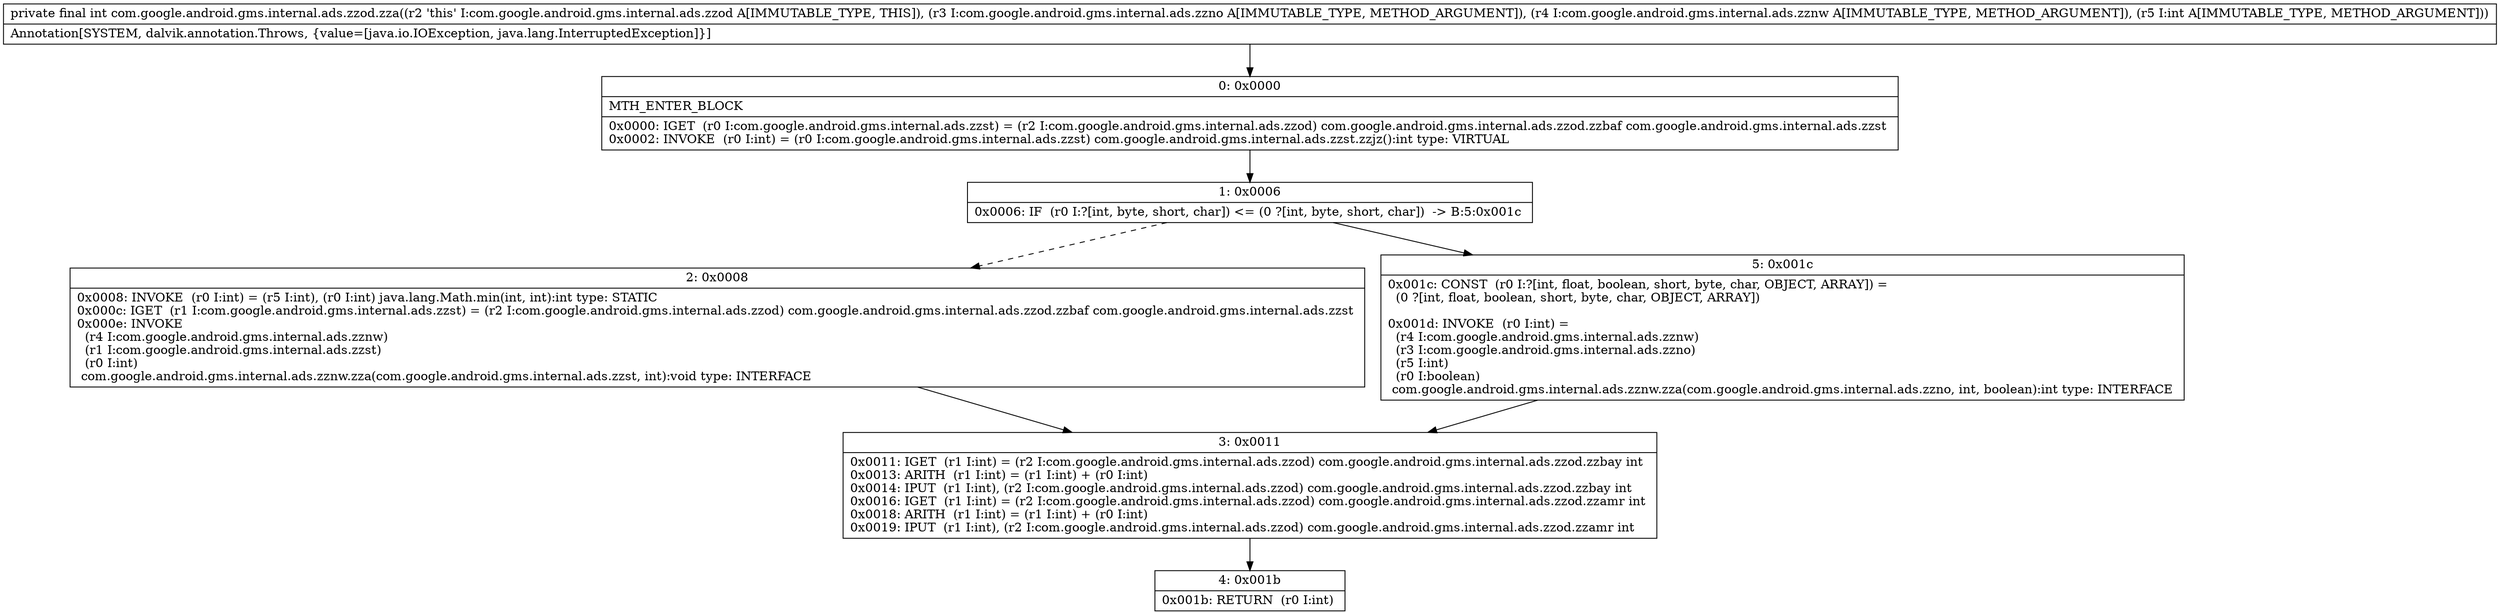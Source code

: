 digraph "CFG forcom.google.android.gms.internal.ads.zzod.zza(Lcom\/google\/android\/gms\/internal\/ads\/zzno;Lcom\/google\/android\/gms\/internal\/ads\/zznw;I)I" {
Node_0 [shape=record,label="{0\:\ 0x0000|MTH_ENTER_BLOCK\l|0x0000: IGET  (r0 I:com.google.android.gms.internal.ads.zzst) = (r2 I:com.google.android.gms.internal.ads.zzod) com.google.android.gms.internal.ads.zzod.zzbaf com.google.android.gms.internal.ads.zzst \l0x0002: INVOKE  (r0 I:int) = (r0 I:com.google.android.gms.internal.ads.zzst) com.google.android.gms.internal.ads.zzst.zzjz():int type: VIRTUAL \l}"];
Node_1 [shape=record,label="{1\:\ 0x0006|0x0006: IF  (r0 I:?[int, byte, short, char]) \<= (0 ?[int, byte, short, char])  \-\> B:5:0x001c \l}"];
Node_2 [shape=record,label="{2\:\ 0x0008|0x0008: INVOKE  (r0 I:int) = (r5 I:int), (r0 I:int) java.lang.Math.min(int, int):int type: STATIC \l0x000c: IGET  (r1 I:com.google.android.gms.internal.ads.zzst) = (r2 I:com.google.android.gms.internal.ads.zzod) com.google.android.gms.internal.ads.zzod.zzbaf com.google.android.gms.internal.ads.zzst \l0x000e: INVOKE  \l  (r4 I:com.google.android.gms.internal.ads.zznw)\l  (r1 I:com.google.android.gms.internal.ads.zzst)\l  (r0 I:int)\l com.google.android.gms.internal.ads.zznw.zza(com.google.android.gms.internal.ads.zzst, int):void type: INTERFACE \l}"];
Node_3 [shape=record,label="{3\:\ 0x0011|0x0011: IGET  (r1 I:int) = (r2 I:com.google.android.gms.internal.ads.zzod) com.google.android.gms.internal.ads.zzod.zzbay int \l0x0013: ARITH  (r1 I:int) = (r1 I:int) + (r0 I:int) \l0x0014: IPUT  (r1 I:int), (r2 I:com.google.android.gms.internal.ads.zzod) com.google.android.gms.internal.ads.zzod.zzbay int \l0x0016: IGET  (r1 I:int) = (r2 I:com.google.android.gms.internal.ads.zzod) com.google.android.gms.internal.ads.zzod.zzamr int \l0x0018: ARITH  (r1 I:int) = (r1 I:int) + (r0 I:int) \l0x0019: IPUT  (r1 I:int), (r2 I:com.google.android.gms.internal.ads.zzod) com.google.android.gms.internal.ads.zzod.zzamr int \l}"];
Node_4 [shape=record,label="{4\:\ 0x001b|0x001b: RETURN  (r0 I:int) \l}"];
Node_5 [shape=record,label="{5\:\ 0x001c|0x001c: CONST  (r0 I:?[int, float, boolean, short, byte, char, OBJECT, ARRAY]) = \l  (0 ?[int, float, boolean, short, byte, char, OBJECT, ARRAY])\l \l0x001d: INVOKE  (r0 I:int) = \l  (r4 I:com.google.android.gms.internal.ads.zznw)\l  (r3 I:com.google.android.gms.internal.ads.zzno)\l  (r5 I:int)\l  (r0 I:boolean)\l com.google.android.gms.internal.ads.zznw.zza(com.google.android.gms.internal.ads.zzno, int, boolean):int type: INTERFACE \l}"];
MethodNode[shape=record,label="{private final int com.google.android.gms.internal.ads.zzod.zza((r2 'this' I:com.google.android.gms.internal.ads.zzod A[IMMUTABLE_TYPE, THIS]), (r3 I:com.google.android.gms.internal.ads.zzno A[IMMUTABLE_TYPE, METHOD_ARGUMENT]), (r4 I:com.google.android.gms.internal.ads.zznw A[IMMUTABLE_TYPE, METHOD_ARGUMENT]), (r5 I:int A[IMMUTABLE_TYPE, METHOD_ARGUMENT]))  | Annotation[SYSTEM, dalvik.annotation.Throws, \{value=[java.io.IOException, java.lang.InterruptedException]\}]\l}"];
MethodNode -> Node_0;
Node_0 -> Node_1;
Node_1 -> Node_2[style=dashed];
Node_1 -> Node_5;
Node_2 -> Node_3;
Node_3 -> Node_4;
Node_5 -> Node_3;
}

